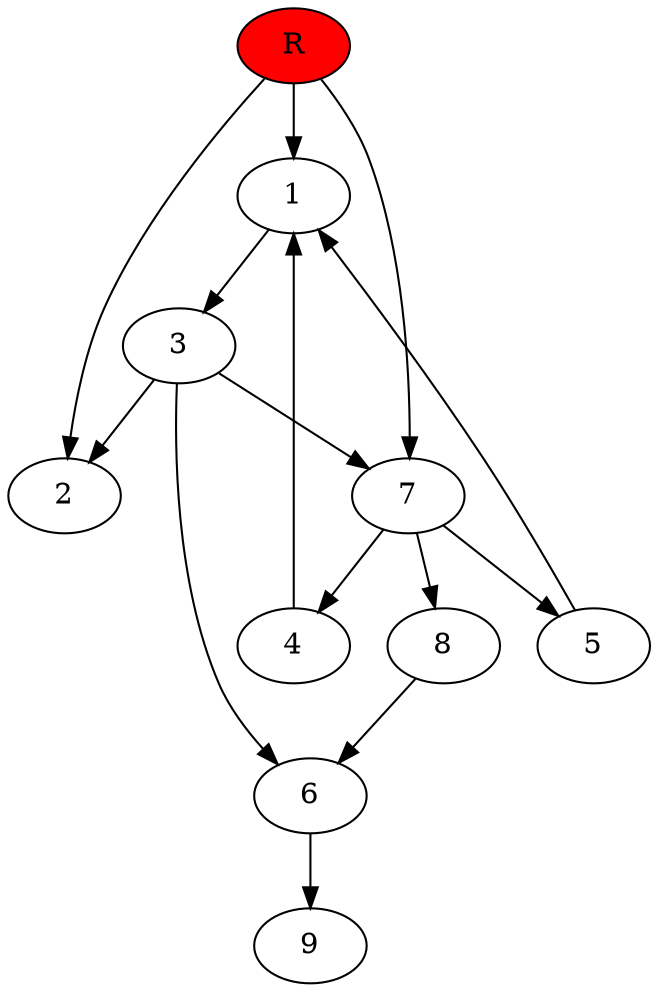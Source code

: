 digraph prb21568 {
	1
	2
	3
	4
	5
	6
	7
	8
	R [fillcolor="#ff0000" style=filled]
	1 -> 3
	3 -> 2
	3 -> 6
	3 -> 7
	4 -> 1
	5 -> 1
	6 -> 9
	7 -> 4
	7 -> 5
	7 -> 8
	8 -> 6
	R -> 1
	R -> 2
	R -> 7
}
